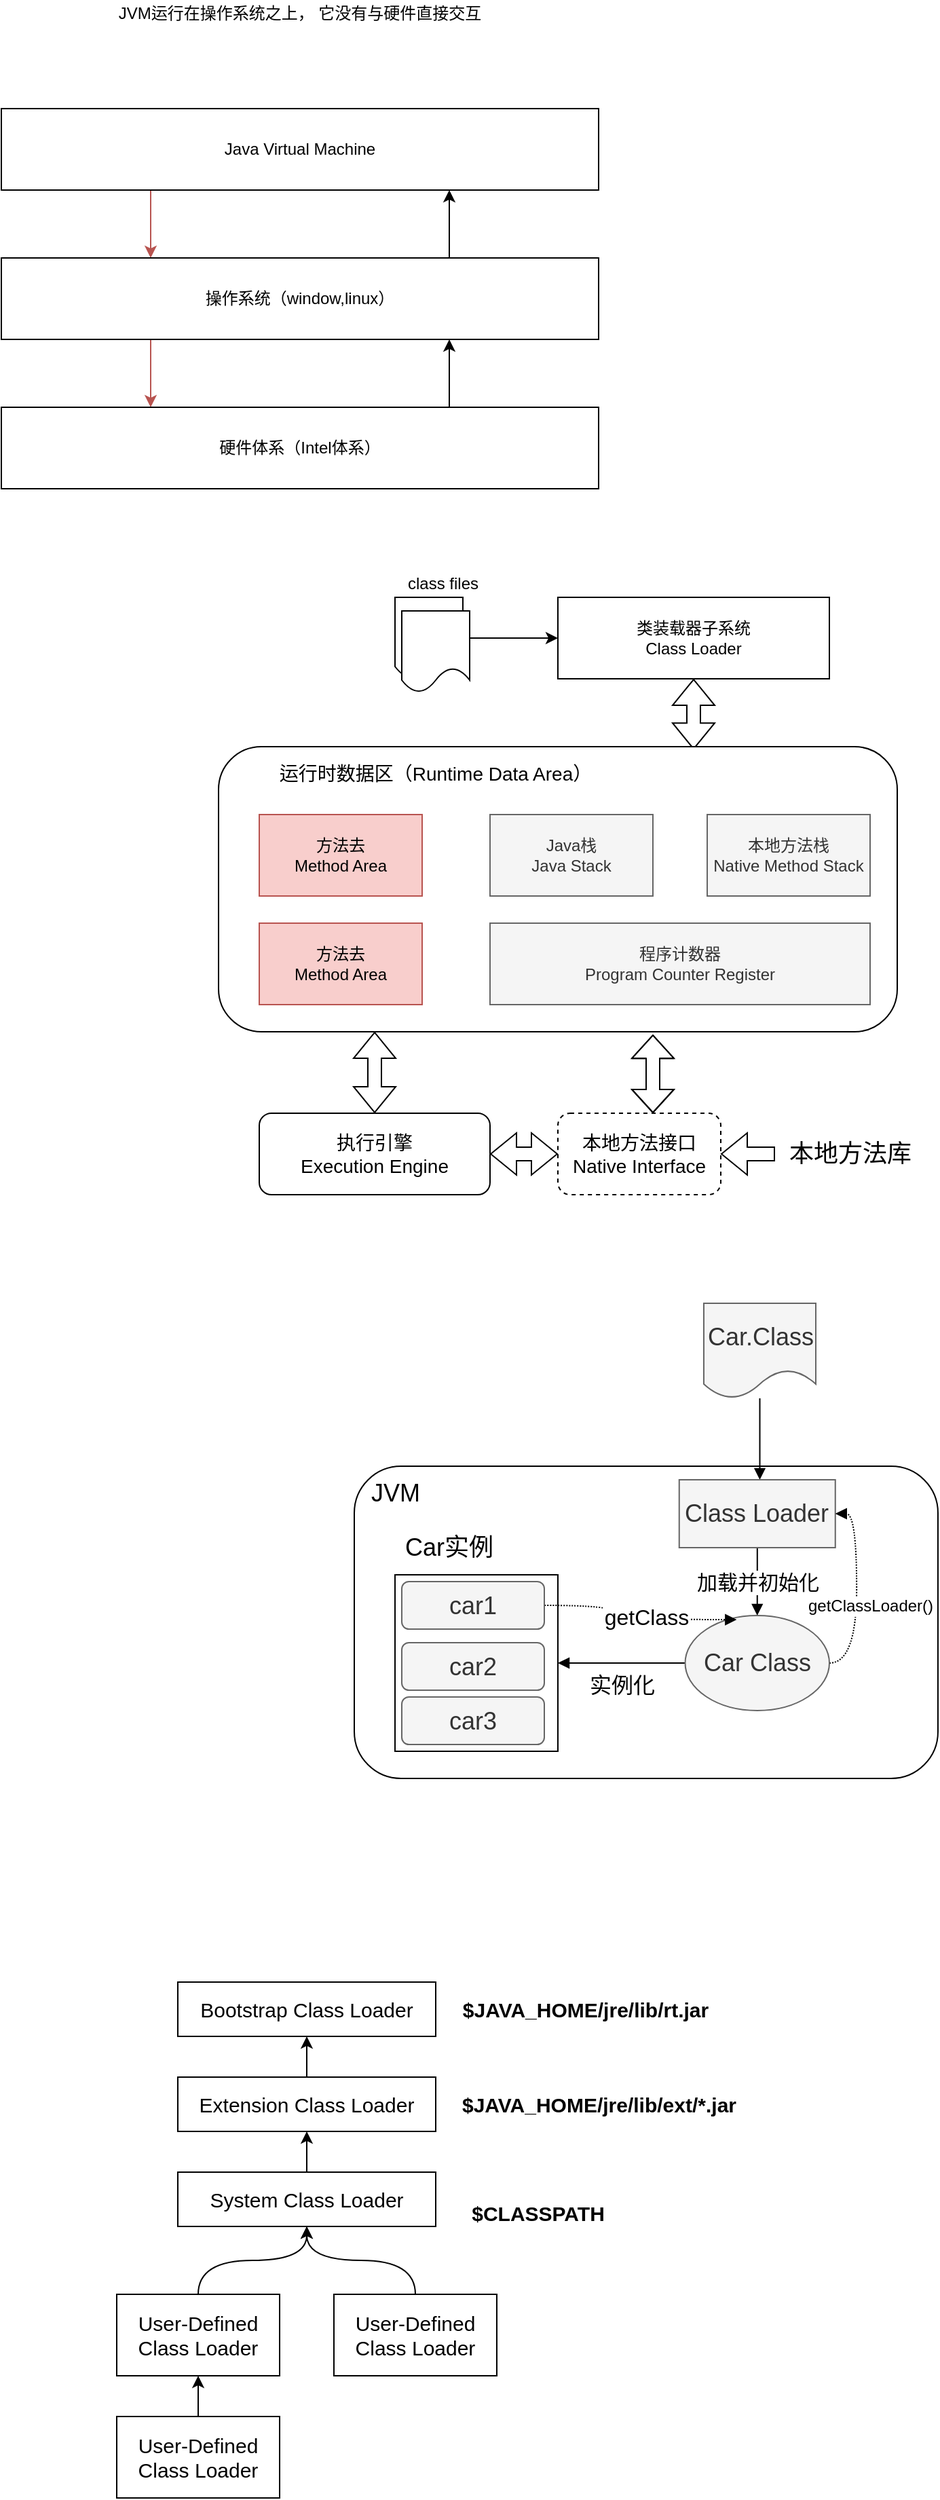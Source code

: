 <mxfile version="13.9.2" type="github" pages="2">
  <diagram name="JVM" id="13e1069c-82ec-6db2-03f1-153e76fe0fe0">
    <mxGraphModel dx="1080" dy="460" grid="1" gridSize="10" guides="1" tooltips="1" connect="1" arrows="1" fold="1" page="1" pageScale="1" pageWidth="1100" pageHeight="850" background="#ffffff" math="0" shadow="0">
      <root>
        <mxCell id="0" />
        <mxCell id="1" parent="0" />
        <mxCell id="bRM6I-gP7ziTA_tlgR9t-5" style="edgeStyle=orthogonalEdgeStyle;rounded=0;orthogonalLoop=1;jettySize=auto;html=1;exitX=0.25;exitY=1;exitDx=0;exitDy=0;entryX=0.25;entryY=0;entryDx=0;entryDy=0;fillColor=#f8cecc;strokeColor=#b85450;" parent="1" source="bRM6I-gP7ziTA_tlgR9t-1" target="bRM6I-gP7ziTA_tlgR9t-2" edge="1">
          <mxGeometry relative="1" as="geometry" />
        </mxCell>
        <mxCell id="bRM6I-gP7ziTA_tlgR9t-1" value="Java Virtual Machine" style="rounded=0;whiteSpace=wrap;html=1;" parent="1" vertex="1">
          <mxGeometry x="100" y="190" width="440" height="60" as="geometry" />
        </mxCell>
        <mxCell id="bRM6I-gP7ziTA_tlgR9t-6" style="edgeStyle=orthogonalEdgeStyle;rounded=0;orthogonalLoop=1;jettySize=auto;html=1;exitX=0.75;exitY=0;exitDx=0;exitDy=0;entryX=0.75;entryY=1;entryDx=0;entryDy=0;" parent="1" source="bRM6I-gP7ziTA_tlgR9t-2" target="bRM6I-gP7ziTA_tlgR9t-1" edge="1">
          <mxGeometry relative="1" as="geometry" />
        </mxCell>
        <mxCell id="bRM6I-gP7ziTA_tlgR9t-9" style="edgeStyle=orthogonalEdgeStyle;rounded=0;orthogonalLoop=1;jettySize=auto;html=1;exitX=0.25;exitY=1;exitDx=0;exitDy=0;entryX=0.25;entryY=0;entryDx=0;entryDy=0;fillColor=#f8cecc;strokeColor=#b85450;" parent="1" source="bRM6I-gP7ziTA_tlgR9t-2" target="bRM6I-gP7ziTA_tlgR9t-7" edge="1">
          <mxGeometry relative="1" as="geometry" />
        </mxCell>
        <mxCell id="bRM6I-gP7ziTA_tlgR9t-2" value="操作系统（window,linux）" style="whiteSpace=wrap;html=1;rounded=0;" parent="1" vertex="1">
          <mxGeometry x="100" y="300" width="440" height="60" as="geometry" />
        </mxCell>
        <mxCell id="bRM6I-gP7ziTA_tlgR9t-10" style="edgeStyle=orthogonalEdgeStyle;rounded=0;orthogonalLoop=1;jettySize=auto;html=1;exitX=0.75;exitY=0;exitDx=0;exitDy=0;entryX=0.75;entryY=1;entryDx=0;entryDy=0;" parent="1" source="bRM6I-gP7ziTA_tlgR9t-7" target="bRM6I-gP7ziTA_tlgR9t-2" edge="1">
          <mxGeometry relative="1" as="geometry" />
        </mxCell>
        <mxCell id="bRM6I-gP7ziTA_tlgR9t-7" value="硬件体系（Intel体系）" style="whiteSpace=wrap;html=1;rounded=0;" parent="1" vertex="1">
          <mxGeometry x="100" y="410" width="440" height="60" as="geometry" />
        </mxCell>
        <mxCell id="bRM6I-gP7ziTA_tlgR9t-11" value="JVM运行在操作系统之上， 它没有与硬件直接交互" style="text;html=1;strokeColor=none;fillColor=none;align=center;verticalAlign=middle;whiteSpace=wrap;rounded=0;" parent="1" vertex="1">
          <mxGeometry x="170" y="110" width="300" height="20" as="geometry" />
        </mxCell>
        <mxCell id="bRM6I-gP7ziTA_tlgR9t-19" value="" style="edgeStyle=orthogonalEdgeStyle;rounded=0;orthogonalLoop=1;jettySize=auto;html=1;" parent="1" source="bRM6I-gP7ziTA_tlgR9t-16" target="bRM6I-gP7ziTA_tlgR9t-18" edge="1">
          <mxGeometry relative="1" as="geometry" />
        </mxCell>
        <mxCell id="bRM6I-gP7ziTA_tlgR9t-16" value="" style="shape=document;whiteSpace=wrap;html=1;boundedLbl=1;fillColor=#ffffff;gradientColor=#ffffff;" parent="1" vertex="1">
          <mxGeometry x="390" y="550" width="50" height="60" as="geometry" />
        </mxCell>
        <mxCell id="bRM6I-gP7ziTA_tlgR9t-17" value="class files&lt;br&gt;" style="text;html=1;align=center;verticalAlign=middle;resizable=0;points=[];autosize=1;" parent="1" vertex="1">
          <mxGeometry x="390" y="530" width="70" height="20" as="geometry" />
        </mxCell>
        <mxCell id="bRM6I-gP7ziTA_tlgR9t-53" style="edgeStyle=orthogonalEdgeStyle;shape=flexArrow;rounded=0;orthogonalLoop=1;jettySize=auto;html=1;entryX=0.7;entryY=0.01;entryDx=0;entryDy=0;entryPerimeter=0;startArrow=block;endArrow=block;fillColor=#ffffff;fontSize=18;" parent="1" source="bRM6I-gP7ziTA_tlgR9t-18" target="bRM6I-gP7ziTA_tlgR9t-21" edge="1">
          <mxGeometry relative="1" as="geometry" />
        </mxCell>
        <mxCell id="bRM6I-gP7ziTA_tlgR9t-18" value="类装载器子系统&lt;br&gt;Class Loader" style="whiteSpace=wrap;html=1;gradientColor=#ffffff;" parent="1" vertex="1">
          <mxGeometry x="510" y="550" width="200" height="60" as="geometry" />
        </mxCell>
        <mxCell id="bRM6I-gP7ziTA_tlgR9t-21" value="" style="rounded=1;whiteSpace=wrap;html=1;" parent="1" vertex="1">
          <mxGeometry x="260" y="660" width="500" height="210" as="geometry" />
        </mxCell>
        <mxCell id="bRM6I-gP7ziTA_tlgR9t-22" value="Java栈&lt;br&gt;Java Stack" style="rounded=0;whiteSpace=wrap;html=1;fillColor=#f5f5f5;strokeColor=#666666;fontColor=#333333;" parent="1" vertex="1">
          <mxGeometry x="460" y="710" width="120" height="60" as="geometry" />
        </mxCell>
        <mxCell id="bRM6I-gP7ziTA_tlgR9t-23" value="本地方法栈&lt;br&gt;Native Method Stack" style="rounded=0;whiteSpace=wrap;html=1;fillColor=#f5f5f5;strokeColor=#666666;fontColor=#333333;" parent="1" vertex="1">
          <mxGeometry x="620" y="710" width="120" height="60" as="geometry" />
        </mxCell>
        <mxCell id="bRM6I-gP7ziTA_tlgR9t-24" value="程序计数器&lt;br&gt;Program Counter Register" style="rounded=0;whiteSpace=wrap;html=1;fillColor=#f5f5f5;strokeColor=#666666;fontColor=#333333;" parent="1" vertex="1">
          <mxGeometry x="460" y="790" width="280" height="60" as="geometry" />
        </mxCell>
        <mxCell id="bRM6I-gP7ziTA_tlgR9t-26" value="方法去&lt;br&gt;Method Area" style="rounded=0;whiteSpace=wrap;html=1;fillColor=#f8cecc;strokeColor=#b85450;" parent="1" vertex="1">
          <mxGeometry x="290" y="710" width="120" height="60" as="geometry" />
        </mxCell>
        <mxCell id="bRM6I-gP7ziTA_tlgR9t-27" value="方法去&lt;br&gt;Method Area" style="rounded=0;whiteSpace=wrap;html=1;fillColor=#f8cecc;strokeColor=#b85450;" parent="1" vertex="1">
          <mxGeometry x="290" y="790" width="120" height="60" as="geometry" />
        </mxCell>
        <mxCell id="bRM6I-gP7ziTA_tlgR9t-28" value="运行时数据区（Runtime Data Area）" style="text;html=1;strokeColor=none;fillColor=none;align=center;verticalAlign=middle;whiteSpace=wrap;rounded=0;fontSize=14;" parent="1" vertex="1">
          <mxGeometry x="290" y="670" width="260" height="20" as="geometry" />
        </mxCell>
        <mxCell id="bRM6I-gP7ziTA_tlgR9t-47" value="" style="edgeStyle=orthogonalEdgeStyle;shape=flexArrow;rounded=0;orthogonalLoop=1;jettySize=auto;html=1;startArrow=block;endArrow=block;fillColor=#ffffff;fontSize=18;" parent="1" source="bRM6I-gP7ziTA_tlgR9t-41" target="bRM6I-gP7ziTA_tlgR9t-42" edge="1">
          <mxGeometry relative="1" as="geometry" />
        </mxCell>
        <mxCell id="bRM6I-gP7ziTA_tlgR9t-50" style="edgeStyle=orthogonalEdgeStyle;shape=flexArrow;rounded=0;orthogonalLoop=1;jettySize=auto;html=1;entryX=0.23;entryY=1;entryDx=0;entryDy=0;entryPerimeter=0;startArrow=block;endArrow=block;fillColor=#ffffff;fontSize=18;" parent="1" source="bRM6I-gP7ziTA_tlgR9t-41" target="bRM6I-gP7ziTA_tlgR9t-21" edge="1">
          <mxGeometry relative="1" as="geometry" />
        </mxCell>
        <mxCell id="bRM6I-gP7ziTA_tlgR9t-41" value="执行引擎&lt;br&gt;Execution Engine" style="rounded=1;whiteSpace=wrap;html=1;fillColor=#ffffff;gradientColor=#ffffff;fontSize=14;" parent="1" vertex="1">
          <mxGeometry x="290" y="930" width="170" height="60" as="geometry" />
        </mxCell>
        <mxCell id="bRM6I-gP7ziTA_tlgR9t-46" value="" style="edgeStyle=orthogonalEdgeStyle;shape=flexArrow;rounded=0;orthogonalLoop=1;jettySize=auto;html=1;fillColor=#ffffff;fontSize=18;entryX=0.64;entryY=1.01;entryDx=0;entryDy=0;entryPerimeter=0;verticalAlign=bottom;arcSize=17;endArrow=block;startArrow=block;width=10;startSize=5.33;endSize=5.33;" parent="1" source="bRM6I-gP7ziTA_tlgR9t-42" target="bRM6I-gP7ziTA_tlgR9t-21" edge="1">
          <mxGeometry relative="1" as="geometry">
            <Array as="points">
              <mxPoint x="580" y="900" />
              <mxPoint x="580" y="900" />
            </Array>
          </mxGeometry>
        </mxCell>
        <mxCell id="bRM6I-gP7ziTA_tlgR9t-42" value="本地方法接口&lt;br&gt;Native Interface" style="rounded=1;whiteSpace=wrap;html=1;fillColor=#ffffff;gradientColor=#ffffff;fontSize=14;dashed=1;" parent="1" vertex="1">
          <mxGeometry x="510" y="930" width="120" height="60" as="geometry" />
        </mxCell>
        <mxCell id="bRM6I-gP7ziTA_tlgR9t-44" value="" style="edgeStyle=orthogonalEdgeStyle;shape=flexArrow;rounded=0;orthogonalLoop=1;jettySize=auto;html=1;fillColor=#ffffff;fontSize=14;" parent="1" source="bRM6I-gP7ziTA_tlgR9t-43" target="bRM6I-gP7ziTA_tlgR9t-42" edge="1">
          <mxGeometry relative="1" as="geometry" />
        </mxCell>
        <mxCell id="bRM6I-gP7ziTA_tlgR9t-43" value="本地方法库" style="text;html=1;align=center;verticalAlign=middle;resizable=0;points=[];autosize=1;fontSize=18;" parent="1" vertex="1">
          <mxGeometry x="670" y="945" width="110" height="30" as="geometry" />
        </mxCell>
        <mxCell id="bRM6I-gP7ziTA_tlgR9t-54" value="" style="shape=document;whiteSpace=wrap;html=1;boundedLbl=1;fillColor=#ffffff;gradientColor=#ffffff;" parent="1" vertex="1">
          <mxGeometry x="395" y="560" width="50" height="60" as="geometry" />
        </mxCell>
        <mxCell id="bRM6I-gP7ziTA_tlgR9t-56" value="" style="rounded=1;whiteSpace=wrap;html=1;fillColor=#ffffff;gradientColor=#ffffff;fontSize=18;" parent="1" vertex="1">
          <mxGeometry x="360" y="1190" width="430" height="230" as="geometry" />
        </mxCell>
        <mxCell id="bRM6I-gP7ziTA_tlgR9t-57" value="JVM" style="text;html=1;align=center;verticalAlign=middle;resizable=0;points=[];autosize=1;fontSize=18;" parent="1" vertex="1">
          <mxGeometry x="365" y="1195" width="50" height="30" as="geometry" />
        </mxCell>
        <mxCell id="bRM6I-gP7ziTA_tlgR9t-63" value="" style="edgeStyle=orthogonalEdgeStyle;rounded=0;orthogonalLoop=1;jettySize=auto;html=1;startArrow=none;endArrow=block;fillColor=#ffffff;fontSize=18;startFill=0;labelPosition=right;verticalLabelPosition=middle;align=left;verticalAlign=middle;" parent="1" source="bRM6I-gP7ziTA_tlgR9t-58" target="bRM6I-gP7ziTA_tlgR9t-60" edge="1">
          <mxGeometry relative="1" as="geometry">
            <Array as="points">
              <mxPoint x="659" y="1160" />
              <mxPoint x="659" y="1160" />
            </Array>
          </mxGeometry>
        </mxCell>
        <mxCell id="bRM6I-gP7ziTA_tlgR9t-58" value="&lt;span style=&quot;font-size: 18px&quot;&gt;Car.Class&lt;/span&gt;" style="shape=document;whiteSpace=wrap;html=1;boundedLbl=1;fillColor=#f5f5f5;strokeColor=#666666;fontColor=#333333;" parent="1" vertex="1">
          <mxGeometry x="617.5" y="1070" width="82.5" height="70" as="geometry" />
        </mxCell>
        <mxCell id="bRM6I-gP7ziTA_tlgR9t-62" value="加载并初始化" style="edgeStyle=orthogonalEdgeStyle;rounded=0;orthogonalLoop=1;jettySize=auto;html=1;startArrow=none;endArrow=block;fillColor=#ffffff;fontSize=15;startFill=0;" parent="1" source="bRM6I-gP7ziTA_tlgR9t-60" target="bRM6I-gP7ziTA_tlgR9t-61" edge="1">
          <mxGeometry relative="1" as="geometry">
            <Array as="points">
              <mxPoint x="657" y="1260" />
              <mxPoint x="657" y="1260" />
            </Array>
          </mxGeometry>
        </mxCell>
        <mxCell id="bRM6I-gP7ziTA_tlgR9t-60" value="Class Loader" style="rounded=0;whiteSpace=wrap;html=1;fillColor=#f5f5f5;fontSize=18;strokeColor=#666666;fontColor=#333333;" parent="1" vertex="1">
          <mxGeometry x="599.38" y="1200" width="115" height="50" as="geometry" />
        </mxCell>
        <mxCell id="bRM6I-gP7ziTA_tlgR9t-70" value="实例化" style="edgeStyle=orthogonalEdgeStyle;rounded=0;orthogonalLoop=1;jettySize=auto;html=1;exitX=0;exitY=0.5;exitDx=0;exitDy=0;entryX=1;entryY=0.5;entryDx=0;entryDy=0;startArrow=none;endArrow=block;fillColor=#ffffff;fontSize=16;textDirection=rtl;startFill=0;labelPosition=center;verticalLabelPosition=bottom;align=center;verticalAlign=top;" parent="1" source="bRM6I-gP7ziTA_tlgR9t-61" target="bRM6I-gP7ziTA_tlgR9t-64" edge="1">
          <mxGeometry relative="1" as="geometry" />
        </mxCell>
        <mxCell id="bRM6I-gP7ziTA_tlgR9t-73" style="edgeStyle=orthogonalEdgeStyle;curved=1;rounded=0;orthogonalLoop=1;jettySize=auto;html=1;entryX=1;entryY=0.5;entryDx=0;entryDy=0;dashed=1;dashPattern=1 1;startArrow=none;startFill=0;endArrow=block;fillColor=#ffffff;fontSize=16;exitX=1;exitY=0.5;exitDx=0;exitDy=0;labelPosition=right;verticalLabelPosition=middle;align=left;verticalAlign=middle;" parent="1" source="bRM6I-gP7ziTA_tlgR9t-61" target="bRM6I-gP7ziTA_tlgR9t-60" edge="1">
          <mxGeometry relative="1" as="geometry" />
        </mxCell>
        <mxCell id="bRM6I-gP7ziTA_tlgR9t-74" value="getClassLoader()" style="edgeLabel;html=1;align=center;verticalAlign=middle;resizable=0;points=[];fontSize=12;" parent="bRM6I-gP7ziTA_tlgR9t-73" vertex="1" connectable="0">
          <mxGeometry x="-0.203" y="1" relative="1" as="geometry">
            <mxPoint x="10.9" y="-4.6" as="offset" />
          </mxGeometry>
        </mxCell>
        <mxCell id="bRM6I-gP7ziTA_tlgR9t-61" value="Car Class" style="ellipse;whiteSpace=wrap;html=1;fillColor=#f5f5f5;fontSize=18;strokeColor=#666666;fontColor=#333333;" parent="1" vertex="1">
          <mxGeometry x="603.75" y="1300" width="106.25" height="70" as="geometry" />
        </mxCell>
        <mxCell id="bRM6I-gP7ziTA_tlgR9t-64" value="" style="rounded=0;whiteSpace=wrap;html=1;fillColor=#ffffff;gradientColor=#ffffff;fontSize=18;" parent="1" vertex="1">
          <mxGeometry x="390" y="1270" width="120" height="130" as="geometry" />
        </mxCell>
        <mxCell id="bRM6I-gP7ziTA_tlgR9t-65" value="Car实例" style="text;html=1;strokeColor=none;fillColor=none;align=center;verticalAlign=middle;whiteSpace=wrap;rounded=0;fontSize=18;" parent="1" vertex="1">
          <mxGeometry x="390" y="1240" width="80" height="20" as="geometry" />
        </mxCell>
        <mxCell id="bRM6I-gP7ziTA_tlgR9t-71" style="edgeStyle=orthogonalEdgeStyle;rounded=0;orthogonalLoop=1;jettySize=auto;html=1;entryX=0.357;entryY=0.043;entryDx=0;entryDy=0;entryPerimeter=0;startArrow=none;startFill=0;endArrow=block;fillColor=#ffffff;fontSize=18;curved=1;labelPosition=center;verticalLabelPosition=top;align=center;verticalAlign=bottom;dashed=1;dashPattern=1 1;" parent="1" source="bRM6I-gP7ziTA_tlgR9t-66" target="bRM6I-gP7ziTA_tlgR9t-61" edge="1">
          <mxGeometry relative="1" as="geometry" />
        </mxCell>
        <mxCell id="bRM6I-gP7ziTA_tlgR9t-72" value="getClass" style="edgeLabel;html=1;align=center;verticalAlign=middle;resizable=0;points=[];fontSize=16;" parent="bRM6I-gP7ziTA_tlgR9t-71" vertex="1" connectable="0">
          <mxGeometry x="0.115" y="2" relative="1" as="geometry">
            <mxPoint as="offset" />
          </mxGeometry>
        </mxCell>
        <mxCell id="bRM6I-gP7ziTA_tlgR9t-66" value="car1" style="rounded=1;whiteSpace=wrap;html=1;fillColor=#f5f5f5;fontSize=18;strokeColor=#666666;fontColor=#333333;" parent="1" vertex="1">
          <mxGeometry x="395" y="1275" width="105" height="35" as="geometry" />
        </mxCell>
        <mxCell id="bRM6I-gP7ziTA_tlgR9t-67" value="car2" style="rounded=1;whiteSpace=wrap;html=1;fillColor=#f5f5f5;fontSize=18;strokeColor=#666666;fontColor=#333333;" parent="1" vertex="1">
          <mxGeometry x="395" y="1320" width="105" height="35" as="geometry" />
        </mxCell>
        <mxCell id="bRM6I-gP7ziTA_tlgR9t-68" value="car3" style="rounded=1;whiteSpace=wrap;html=1;fillColor=#f5f5f5;fontSize=18;strokeColor=#666666;fontColor=#333333;" parent="1" vertex="1">
          <mxGeometry x="395" y="1360" width="105" height="35" as="geometry" />
        </mxCell>
        <mxCell id="bRM6I-gP7ziTA_tlgR9t-83" style="edgeStyle=orthogonalEdgeStyle;curved=1;rounded=0;orthogonalLoop=1;jettySize=auto;html=1;entryX=0.5;entryY=0;entryDx=0;entryDy=0;startArrow=classic;startFill=1;endArrow=none;fillColor=#ffffff;fontSize=15;endFill=0;" parent="1" source="bRM6I-gP7ziTA_tlgR9t-75" target="bRM6I-gP7ziTA_tlgR9t-76" edge="1">
          <mxGeometry relative="1" as="geometry" />
        </mxCell>
        <mxCell id="bRM6I-gP7ziTA_tlgR9t-75" value="Bootstrap Class Loader" style="rounded=0;whiteSpace=wrap;html=1;fillColor=#ffffff;gradientColor=#ffffff;fontSize=15;" parent="1" vertex="1">
          <mxGeometry x="230" y="1570" width="190" height="40" as="geometry" />
        </mxCell>
        <mxCell id="bRM6I-gP7ziTA_tlgR9t-84" style="edgeStyle=orthogonalEdgeStyle;curved=1;rounded=0;orthogonalLoop=1;jettySize=auto;html=1;entryX=0.5;entryY=0;entryDx=0;entryDy=0;startArrow=classic;startFill=1;endArrow=none;fillColor=#ffffff;fontSize=15;endFill=0;" parent="1" source="bRM6I-gP7ziTA_tlgR9t-76" target="bRM6I-gP7ziTA_tlgR9t-77" edge="1">
          <mxGeometry relative="1" as="geometry" />
        </mxCell>
        <mxCell id="bRM6I-gP7ziTA_tlgR9t-76" value="Extension Class Loader" style="rounded=0;whiteSpace=wrap;html=1;fillColor=#ffffff;gradientColor=#ffffff;fontSize=15;" parent="1" vertex="1">
          <mxGeometry x="230" y="1640" width="190" height="40" as="geometry" />
        </mxCell>
        <mxCell id="bRM6I-gP7ziTA_tlgR9t-77" value="System Class Loader" style="rounded=0;whiteSpace=wrap;html=1;fillColor=#ffffff;gradientColor=#ffffff;fontSize=15;" parent="1" vertex="1">
          <mxGeometry x="230" y="1710" width="190" height="40" as="geometry" />
        </mxCell>
        <mxCell id="bRM6I-gP7ziTA_tlgR9t-86" style="edgeStyle=orthogonalEdgeStyle;curved=1;rounded=0;orthogonalLoop=1;jettySize=auto;html=1;exitX=0.5;exitY=0;exitDx=0;exitDy=0;startArrow=none;startFill=0;endArrow=classic;endFill=1;fillColor=#ffffff;fontSize=15;" parent="1" source="bRM6I-gP7ziTA_tlgR9t-78" target="bRM6I-gP7ziTA_tlgR9t-77" edge="1">
          <mxGeometry relative="1" as="geometry" />
        </mxCell>
        <mxCell id="bRM6I-gP7ziTA_tlgR9t-78" value="User-Defined Class Loader" style="rounded=0;whiteSpace=wrap;html=1;fillColor=#ffffff;gradientColor=#ffffff;fontSize=15;" parent="1" vertex="1">
          <mxGeometry x="185" y="1800" width="120" height="60" as="geometry" />
        </mxCell>
        <mxCell id="bRM6I-gP7ziTA_tlgR9t-87" style="edgeStyle=orthogonalEdgeStyle;curved=1;rounded=0;orthogonalLoop=1;jettySize=auto;html=1;exitX=0.5;exitY=0;exitDx=0;exitDy=0;entryX=0.5;entryY=1;entryDx=0;entryDy=0;startArrow=none;startFill=0;endArrow=classic;endFill=1;fillColor=#ffffff;fontSize=15;" parent="1" source="bRM6I-gP7ziTA_tlgR9t-79" target="bRM6I-gP7ziTA_tlgR9t-77" edge="1">
          <mxGeometry relative="1" as="geometry" />
        </mxCell>
        <mxCell id="bRM6I-gP7ziTA_tlgR9t-79" value="User-Defined Class Loader" style="rounded=0;whiteSpace=wrap;html=1;fillColor=#ffffff;gradientColor=#ffffff;fontSize=15;" parent="1" vertex="1">
          <mxGeometry x="345" y="1800" width="120" height="60" as="geometry" />
        </mxCell>
        <mxCell id="bRM6I-gP7ziTA_tlgR9t-88" style="edgeStyle=orthogonalEdgeStyle;curved=1;rounded=0;orthogonalLoop=1;jettySize=auto;html=1;exitX=0.5;exitY=0;exitDx=0;exitDy=0;entryX=0.5;entryY=1;entryDx=0;entryDy=0;startArrow=none;startFill=0;endArrow=classic;endFill=1;fillColor=#ffffff;fontSize=15;" parent="1" source="bRM6I-gP7ziTA_tlgR9t-80" target="bRM6I-gP7ziTA_tlgR9t-78" edge="1">
          <mxGeometry relative="1" as="geometry" />
        </mxCell>
        <mxCell id="bRM6I-gP7ziTA_tlgR9t-80" value="User-Defined Class Loader" style="rounded=0;whiteSpace=wrap;html=1;fillColor=#ffffff;gradientColor=#ffffff;fontSize=15;" parent="1" vertex="1">
          <mxGeometry x="185" y="1890" width="120" height="60" as="geometry" />
        </mxCell>
        <mxCell id="bRM6I-gP7ziTA_tlgR9t-89" value="$JAVA_HOME/jre/lib/rt.jar" style="text;html=1;align=center;verticalAlign=middle;resizable=0;points=[];autosize=1;fontSize=15;fontStyle=1" parent="1" vertex="1">
          <mxGeometry x="430" y="1580" width="200" height="20" as="geometry" />
        </mxCell>
        <mxCell id="bRM6I-gP7ziTA_tlgR9t-90" value="$JAVA_HOME/jre/lib/ext/*.jar" style="text;html=1;align=center;verticalAlign=middle;resizable=0;points=[];autosize=1;fontSize=15;fontStyle=1" parent="1" vertex="1">
          <mxGeometry x="430" y="1650" width="220" height="20" as="geometry" />
        </mxCell>
        <mxCell id="bRM6I-gP7ziTA_tlgR9t-91" value="$CLASSPATH" style="text;html=1;align=center;verticalAlign=middle;resizable=0;points=[];autosize=1;fontSize=15;fontStyle=1" parent="1" vertex="1">
          <mxGeometry x="440" y="1730" width="110" height="20" as="geometry" />
        </mxCell>
      </root>
    </mxGraphModel>
  </diagram>
  <diagram id="SGnpDkpE3H5Vw-5g9VAW" name="线程的六种状态">
    <mxGraphModel dx="773" dy="460" grid="1" gridSize="10" guides="1" tooltips="1" connect="1" arrows="1" fold="1" page="1" pageScale="1" pageWidth="827" pageHeight="1169" math="0" shadow="0">
      <root>
        <mxCell id="D1mwICjy_Gb9SB5_jHDb-0" />
        <mxCell id="D1mwICjy_Gb9SB5_jHDb-1" parent="D1mwICjy_Gb9SB5_jHDb-0" />
        <mxCell id="D1mwICjy_Gb9SB5_jHDb-8" style="edgeStyle=orthogonalEdgeStyle;rounded=0;orthogonalLoop=1;jettySize=auto;html=1;" edge="1" parent="D1mwICjy_Gb9SB5_jHDb-1" source="D1mwICjy_Gb9SB5_jHDb-2" target="D1mwICjy_Gb9SB5_jHDb-3">
          <mxGeometry relative="1" as="geometry" />
        </mxCell>
        <mxCell id="D1mwICjy_Gb9SB5_jHDb-9" value="start()" style="edgeLabel;html=1;align=center;verticalAlign=middle;resizable=0;points=[];" vertex="1" connectable="0" parent="D1mwICjy_Gb9SB5_jHDb-8">
          <mxGeometry x="-0.298" relative="1" as="geometry">
            <mxPoint as="offset" />
          </mxGeometry>
        </mxCell>
        <mxCell id="D1mwICjy_Gb9SB5_jHDb-2" value="NEW&lt;br&gt;" style="strokeWidth=2;html=1;shape=mxgraph.flowchart.start_2;whiteSpace=wrap;" vertex="1" parent="D1mwICjy_Gb9SB5_jHDb-1">
          <mxGeometry x="110" y="420" width="100" height="100" as="geometry" />
        </mxCell>
        <mxCell id="D1mwICjy_Gb9SB5_jHDb-10" style="edgeStyle=orthogonalEdgeStyle;rounded=0;orthogonalLoop=1;jettySize=auto;html=1;" edge="1" parent="D1mwICjy_Gb9SB5_jHDb-1" source="D1mwICjy_Gb9SB5_jHDb-3" target="D1mwICjy_Gb9SB5_jHDb-4">
          <mxGeometry relative="1" as="geometry" />
        </mxCell>
        <mxCell id="D1mwICjy_Gb9SB5_jHDb-12" value="执行完成" style="edgeLabel;html=1;align=center;verticalAlign=middle;resizable=0;points=[];" vertex="1" connectable="0" parent="D1mwICjy_Gb9SB5_jHDb-10">
          <mxGeometry x="-0.2" y="3" relative="1" as="geometry">
            <mxPoint as="offset" />
          </mxGeometry>
        </mxCell>
        <mxCell id="D1mwICjy_Gb9SB5_jHDb-11" style="edgeStyle=orthogonalEdgeStyle;rounded=0;orthogonalLoop=1;jettySize=auto;html=1;entryX=0;entryY=0.5;entryDx=0;entryDy=0;entryPerimeter=0;" edge="1" parent="D1mwICjy_Gb9SB5_jHDb-1" source="D1mwICjy_Gb9SB5_jHDb-3" target="D1mwICjy_Gb9SB5_jHDb-5">
          <mxGeometry relative="1" as="geometry" />
        </mxCell>
        <mxCell id="D1mwICjy_Gb9SB5_jHDb-13" value="进入synchronized修饰的相关方法&lt;br&gt;" style="edgeLabel;html=1;align=center;verticalAlign=middle;resizable=0;points=[];" vertex="1" connectable="0" parent="D1mwICjy_Gb9SB5_jHDb-11">
          <mxGeometry x="-0.158" y="-3" relative="1" as="geometry">
            <mxPoint as="offset" />
          </mxGeometry>
        </mxCell>
        <mxCell id="D1mwICjy_Gb9SB5_jHDb-16" style="edgeStyle=orthogonalEdgeStyle;rounded=0;orthogonalLoop=1;jettySize=auto;html=1;" edge="1" parent="D1mwICjy_Gb9SB5_jHDb-1" source="D1mwICjy_Gb9SB5_jHDb-3" target="D1mwICjy_Gb9SB5_jHDb-6">
          <mxGeometry relative="1" as="geometry">
            <Array as="points">
              <mxPoint x="160" y="710" />
              <mxPoint x="560" y="710" />
            </Array>
          </mxGeometry>
        </mxCell>
        <mxCell id="D1mwICjy_Gb9SB5_jHDb-17" value="Object.wait()&lt;br&gt;Object.join()&lt;br&gt;LockSupport.park()" style="edgeLabel;html=1;align=center;verticalAlign=middle;resizable=0;points=[];" vertex="1" connectable="0" parent="D1mwICjy_Gb9SB5_jHDb-16">
          <mxGeometry x="-0.207" y="2" relative="1" as="geometry">
            <mxPoint as="offset" />
          </mxGeometry>
        </mxCell>
        <mxCell id="D1mwICjy_Gb9SB5_jHDb-3" value="RUNNABLE" style="strokeWidth=2;html=1;shape=mxgraph.flowchart.start_2;whiteSpace=wrap;" vertex="1" parent="D1mwICjy_Gb9SB5_jHDb-1">
          <mxGeometry x="110" y="585" width="100" height="100" as="geometry" />
        </mxCell>
        <mxCell id="D1mwICjy_Gb9SB5_jHDb-4" value="TERMINATED" style="strokeWidth=2;html=1;shape=mxgraph.flowchart.start_2;whiteSpace=wrap;" vertex="1" parent="D1mwICjy_Gb9SB5_jHDb-1">
          <mxGeometry x="110" y="750" width="100" height="100" as="geometry" />
        </mxCell>
        <mxCell id="D1mwICjy_Gb9SB5_jHDb-14" style="edgeStyle=orthogonalEdgeStyle;rounded=0;orthogonalLoop=1;jettySize=auto;html=1;entryX=0.5;entryY=1;entryDx=0;entryDy=0;entryPerimeter=0;" edge="1" parent="D1mwICjy_Gb9SB5_jHDb-1" source="D1mwICjy_Gb9SB5_jHDb-5" target="D1mwICjy_Gb9SB5_jHDb-3">
          <mxGeometry relative="1" as="geometry">
            <Array as="points">
              <mxPoint x="480" y="470" />
              <mxPoint x="480" y="640" />
              <mxPoint x="320" y="640" />
              <mxPoint x="320" y="685" />
            </Array>
          </mxGeometry>
        </mxCell>
        <mxCell id="D1mwICjy_Gb9SB5_jHDb-15" value="获得了monitor锁" style="edgeLabel;html=1;align=center;verticalAlign=middle;resizable=0;points=[];" vertex="1" connectable="0" parent="D1mwICjy_Gb9SB5_jHDb-14">
          <mxGeometry x="0.36" y="-2" relative="1" as="geometry">
            <mxPoint as="offset" />
          </mxGeometry>
        </mxCell>
        <mxCell id="D1mwICjy_Gb9SB5_jHDb-5" value="BLOCKED" style="strokeWidth=2;html=1;shape=mxgraph.flowchart.start_2;whiteSpace=wrap;" vertex="1" parent="D1mwICjy_Gb9SB5_jHDb-1">
          <mxGeometry x="490" y="420" width="100" height="100" as="geometry" />
        </mxCell>
        <mxCell id="D1mwICjy_Gb9SB5_jHDb-18" style="edgeStyle=orthogonalEdgeStyle;rounded=0;orthogonalLoop=1;jettySize=auto;html=1;entryX=1;entryY=0.5;entryDx=0;entryDy=0;entryPerimeter=0;" edge="1" parent="D1mwICjy_Gb9SB5_jHDb-1" source="D1mwICjy_Gb9SB5_jHDb-6" target="D1mwICjy_Gb9SB5_jHDb-3">
          <mxGeometry relative="1" as="geometry">
            <Array as="points">
              <mxPoint x="560" y="760" />
              <mxPoint x="210" y="760" />
            </Array>
          </mxGeometry>
        </mxCell>
        <mxCell id="D1mwICjy_Gb9SB5_jHDb-19" value="Object.notify()&lt;br&gt;Object.notifyAll()&lt;br&gt;LockSupport.unpark()" style="edgeLabel;html=1;align=center;verticalAlign=middle;resizable=0;points=[];" vertex="1" connectable="0" parent="D1mwICjy_Gb9SB5_jHDb-18">
          <mxGeometry x="-0.029" relative="1" as="geometry">
            <mxPoint as="offset" />
          </mxGeometry>
        </mxCell>
        <mxCell id="D1mwICjy_Gb9SB5_jHDb-6" value="WAITING" style="strokeWidth=2;html=1;shape=mxgraph.flowchart.start_2;whiteSpace=wrap;" vertex="1" parent="D1mwICjy_Gb9SB5_jHDb-1">
          <mxGeometry x="510" y="585" width="100" height="100" as="geometry" />
        </mxCell>
        <mxCell id="D1mwICjy_Gb9SB5_jHDb-7" value="TIME_WAITING" style="strokeWidth=2;html=1;shape=mxgraph.flowchart.start_2;whiteSpace=wrap;" vertex="1" parent="D1mwICjy_Gb9SB5_jHDb-1">
          <mxGeometry x="320" y="870" width="100" height="100" as="geometry" />
        </mxCell>
      </root>
    </mxGraphModel>
  </diagram>
</mxfile>
